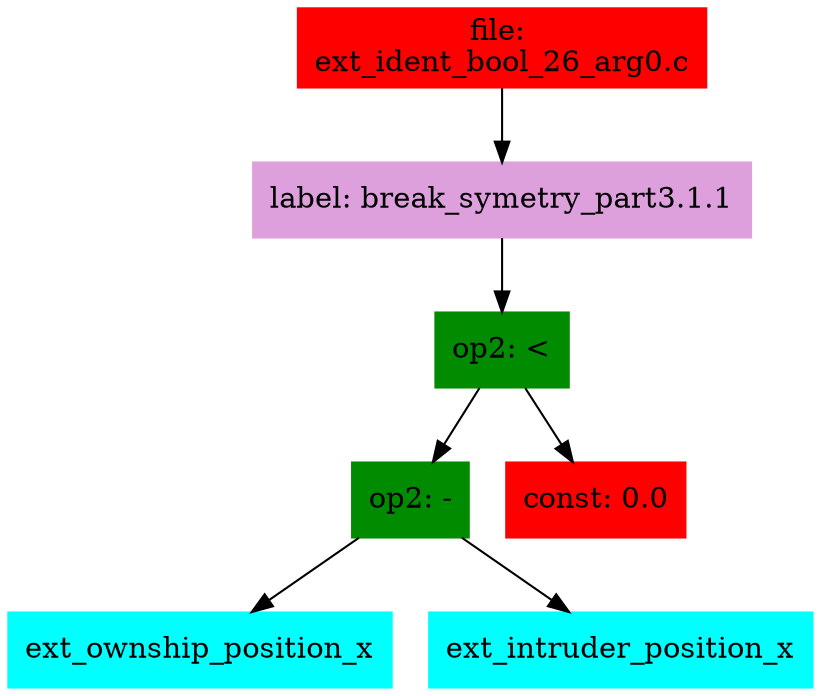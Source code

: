 digraph G {
node [shape=box]

0 [label="file: 
ext_ident_bool_26_arg0.c",color=red, style=filled]
1 [label="label: break_symetry_part3.1.1",color=plum, style=filled]
0 -> 1
2 [label="op2: <",color=green4, style=filled]
1 -> 2
3 [label="op2: -",color=green4, style=filled]
2 -> 3
4 [label="ext_ownship_position_x",color=cyan1, style=filled]
3 -> 4
5 [label="ext_intruder_position_x",color=cyan1, style=filled]
3 -> 5
6 [label="const: 0.0",color=red1, style=filled]
2 -> 6


}

